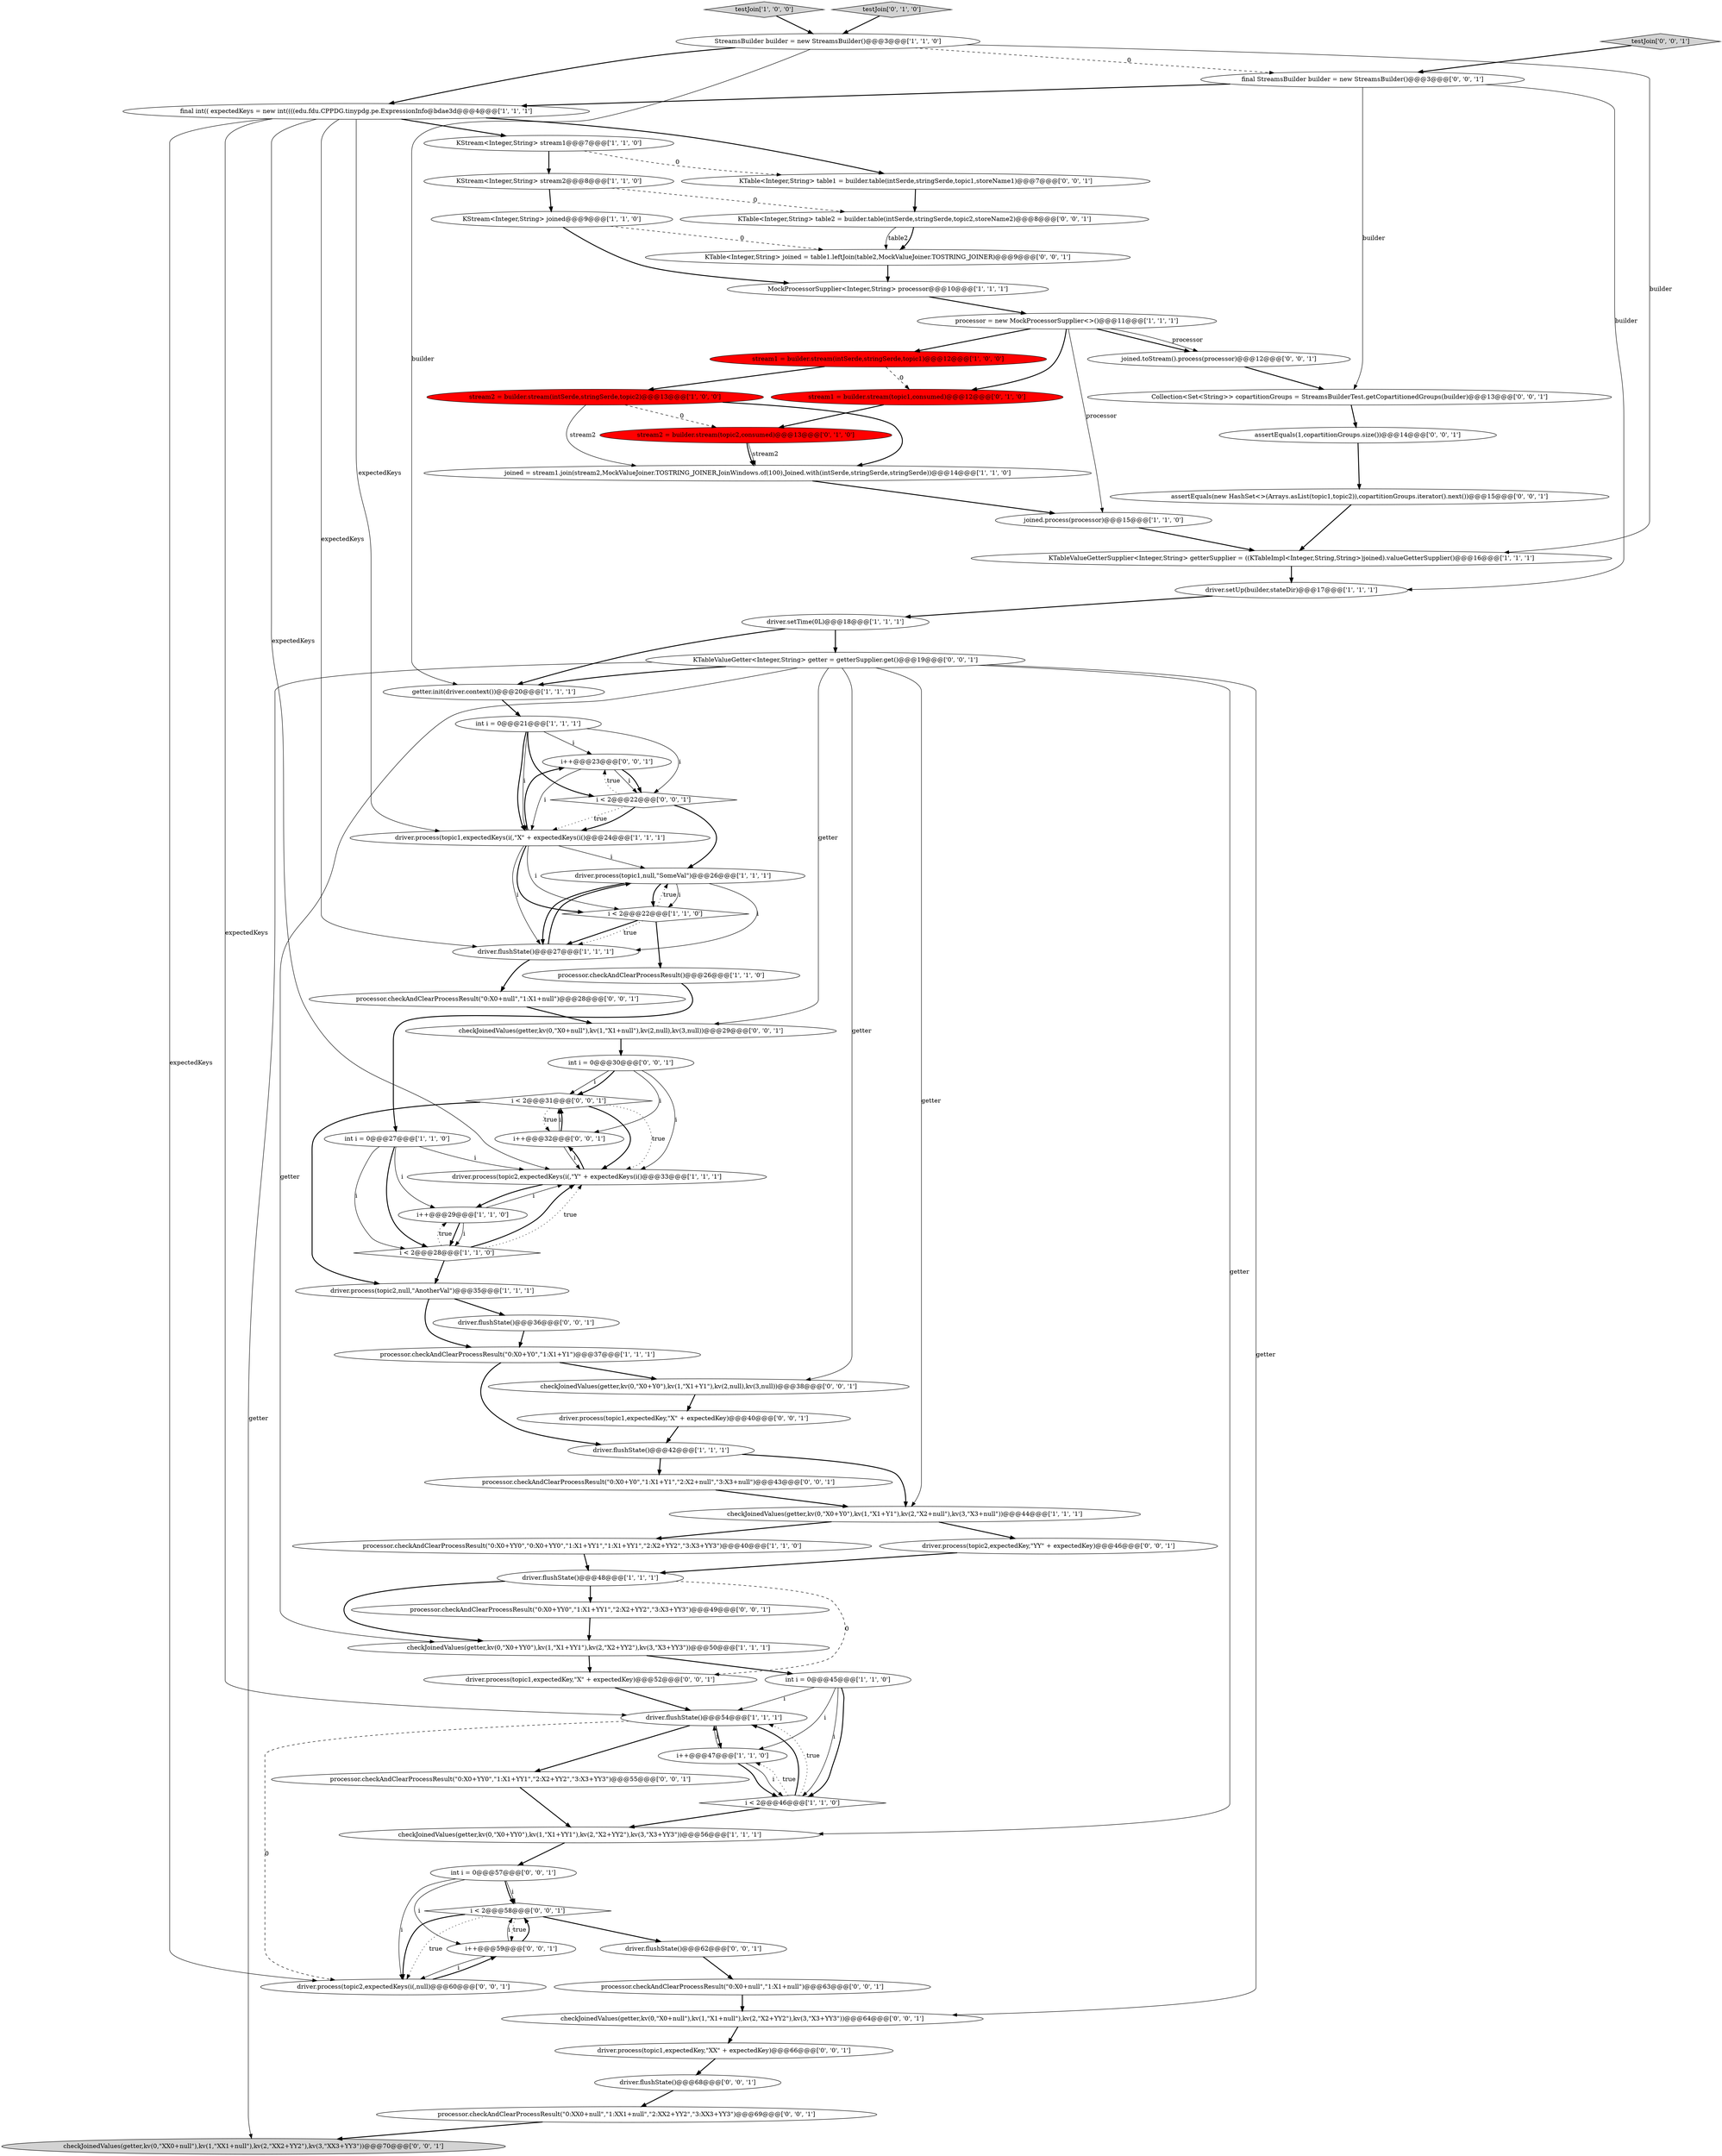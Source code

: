 digraph {
57 [style = filled, label = "Collection<Set<String>> copartitionGroups = StreamsBuilderTest.getCopartitionedGroups(builder)@@@13@@@['0', '0', '1']", fillcolor = white, shape = ellipse image = "AAA0AAABBB3BBB"];
31 [style = filled, label = "driver.flushState()@@@27@@@['1', '1', '1']", fillcolor = white, shape = ellipse image = "AAA0AAABBB1BBB"];
44 [style = filled, label = "driver.process(topic1,expectedKey,\"X\" + expectedKey)@@@40@@@['0', '0', '1']", fillcolor = white, shape = ellipse image = "AAA0AAABBB3BBB"];
60 [style = filled, label = "i < 2@@@31@@@['0', '0', '1']", fillcolor = white, shape = diamond image = "AAA0AAABBB3BBB"];
64 [style = filled, label = "processor.checkAndClearProcessResult(\"0:X0+null\",\"1:X1+null\")@@@63@@@['0', '0', '1']", fillcolor = white, shape = ellipse image = "AAA0AAABBB3BBB"];
26 [style = filled, label = "KTableValueGetterSupplier<Integer,String> getterSupplier = ((KTableImpl<Integer,String,String>)joined).valueGetterSupplier()@@@16@@@['1', '1', '1']", fillcolor = white, shape = ellipse image = "AAA0AAABBB1BBB"];
32 [style = filled, label = "MockProcessorSupplier<Integer,String> processor@@@10@@@['1', '1', '1']", fillcolor = white, shape = ellipse image = "AAA0AAABBB1BBB"];
52 [style = filled, label = "i++@@@23@@@['0', '0', '1']", fillcolor = white, shape = ellipse image = "AAA0AAABBB3BBB"];
65 [style = filled, label = "driver.flushState()@@@68@@@['0', '0', '1']", fillcolor = white, shape = ellipse image = "AAA0AAABBB3BBB"];
76 [style = filled, label = "testJoin['0', '0', '1']", fillcolor = lightgray, shape = diamond image = "AAA0AAABBB3BBB"];
41 [style = filled, label = "i < 2@@@22@@@['0', '0', '1']", fillcolor = white, shape = diamond image = "AAA0AAABBB3BBB"];
10 [style = filled, label = "i++@@@47@@@['1', '1', '0']", fillcolor = white, shape = ellipse image = "AAA0AAABBB1BBB"];
18 [style = filled, label = "StreamsBuilder builder = new StreamsBuilder()@@@3@@@['1', '1', '0']", fillcolor = white, shape = ellipse image = "AAA0AAABBB1BBB"];
63 [style = filled, label = "driver.flushState()@@@36@@@['0', '0', '1']", fillcolor = white, shape = ellipse image = "AAA0AAABBB3BBB"];
68 [style = filled, label = "KTable<Integer,String> table2 = builder.table(intSerde,stringSerde,topic2,storeName2)@@@8@@@['0', '0', '1']", fillcolor = white, shape = ellipse image = "AAA0AAABBB3BBB"];
58 [style = filled, label = "i < 2@@@58@@@['0', '0', '1']", fillcolor = white, shape = diamond image = "AAA0AAABBB3BBB"];
62 [style = filled, label = "processor.checkAndClearProcessResult(\"0:XX0+null\",\"1:XX1+null\",\"2:XX2+YY2\",\"3:XX3+YY3\")@@@69@@@['0', '0', '1']", fillcolor = white, shape = ellipse image = "AAA0AAABBB3BBB"];
23 [style = filled, label = "i < 2@@@22@@@['1', '1', '0']", fillcolor = white, shape = diamond image = "AAA0AAABBB1BBB"];
50 [style = filled, label = "checkJoinedValues(getter,kv(0,\"X0+Y0\"),kv(1,\"X1+Y1\"),kv(2,null),kv(3,null))@@@38@@@['0', '0', '1']", fillcolor = white, shape = ellipse image = "AAA0AAABBB3BBB"];
61 [style = filled, label = "i++@@@32@@@['0', '0', '1']", fillcolor = white, shape = ellipse image = "AAA0AAABBB3BBB"];
72 [style = filled, label = "checkJoinedValues(getter,kv(0,\"X0+null\"),kv(1,\"X1+null\"),kv(2,\"X2+YY2\"),kv(3,\"X3+YY3\"))@@@64@@@['0', '0', '1']", fillcolor = white, shape = ellipse image = "AAA0AAABBB3BBB"];
29 [style = filled, label = "processor = new MockProcessorSupplier<>()@@@11@@@['1', '1', '1']", fillcolor = white, shape = ellipse image = "AAA0AAABBB1BBB"];
33 [style = filled, label = "stream1 = builder.stream(intSerde,stringSerde,topic1)@@@12@@@['1', '0', '0']", fillcolor = red, shape = ellipse image = "AAA1AAABBB1BBB"];
25 [style = filled, label = "testJoin['1', '0', '0']", fillcolor = lightgray, shape = diamond image = "AAA0AAABBB1BBB"];
40 [style = filled, label = "stream1 = builder.stream(topic1,consumed)@@@12@@@['0', '1', '0']", fillcolor = red, shape = ellipse image = "AAA1AAABBB2BBB"];
70 [style = filled, label = "driver.process(topic1,expectedKey,\"X\" + expectedKey)@@@52@@@['0', '0', '1']", fillcolor = white, shape = ellipse image = "AAA0AAABBB3BBB"];
75 [style = filled, label = "processor.checkAndClearProcessResult(\"0:X0+null\",\"1:X1+null\")@@@28@@@['0', '0', '1']", fillcolor = white, shape = ellipse image = "AAA0AAABBB3BBB"];
22 [style = filled, label = "getter.init(driver.context())@@@20@@@['1', '1', '1']", fillcolor = white, shape = ellipse image = "AAA0AAABBB1BBB"];
69 [style = filled, label = "driver.process(topic1,expectedKey,\"XX\" + expectedKey)@@@66@@@['0', '0', '1']", fillcolor = white, shape = ellipse image = "AAA0AAABBB3BBB"];
43 [style = filled, label = "processor.checkAndClearProcessResult(\"0:X0+YY0\",\"1:X1+YY1\",\"2:X2+YY2\",\"3:X3+YY3\")@@@55@@@['0', '0', '1']", fillcolor = white, shape = ellipse image = "AAA0AAABBB3BBB"];
67 [style = filled, label = "processor.checkAndClearProcessResult(\"0:X0+Y0\",\"1:X1+Y1\",\"2:X2+null\",\"3:X3+null\")@@@43@@@['0', '0', '1']", fillcolor = white, shape = ellipse image = "AAA0AAABBB3BBB"];
3 [style = filled, label = "processor.checkAndClearProcessResult()@@@26@@@['1', '1', '0']", fillcolor = white, shape = ellipse image = "AAA0AAABBB1BBB"];
48 [style = filled, label = "assertEquals(1,copartitionGroups.size())@@@14@@@['0', '0', '1']", fillcolor = white, shape = ellipse image = "AAA0AAABBB3BBB"];
15 [style = filled, label = "int i = 0@@@45@@@['1', '1', '0']", fillcolor = white, shape = ellipse image = "AAA0AAABBB1BBB"];
28 [style = filled, label = "KStream<Integer,String> joined@@@9@@@['1', '1', '0']", fillcolor = white, shape = ellipse image = "AAA0AAABBB1BBB"];
21 [style = filled, label = "checkJoinedValues(getter,kv(0,\"X0+Y0\"),kv(1,\"X1+Y1\"),kv(2,\"X2+null\"),kv(3,\"X3+null\"))@@@44@@@['1', '1', '1']", fillcolor = white, shape = ellipse image = "AAA0AAABBB1BBB"];
20 [style = filled, label = "final int(( expectedKeys = new int((((edu.fdu.CPPDG.tinypdg.pe.ExpressionInfo@bdae3d@@@4@@@['1', '1', '1']", fillcolor = white, shape = ellipse image = "AAA0AAABBB1BBB"];
71 [style = filled, label = "checkJoinedValues(getter,kv(0,\"X0+null\"),kv(1,\"X1+null\"),kv(2,null),kv(3,null))@@@29@@@['0', '0', '1']", fillcolor = white, shape = ellipse image = "AAA0AAABBB3BBB"];
13 [style = filled, label = "KStream<Integer,String> stream2@@@8@@@['1', '1', '0']", fillcolor = white, shape = ellipse image = "AAA0AAABBB1BBB"];
73 [style = filled, label = "driver.process(topic2,expectedKey,\"YY\" + expectedKey)@@@46@@@['0', '0', '1']", fillcolor = white, shape = ellipse image = "AAA0AAABBB3BBB"];
16 [style = filled, label = "driver.process(topic1,expectedKeys(i(,\"X\" + expectedKeys(i()@@@24@@@['1', '1', '1']", fillcolor = white, shape = ellipse image = "AAA0AAABBB1BBB"];
47 [style = filled, label = "KTableValueGetter<Integer,String> getter = getterSupplier.get()@@@19@@@['0', '0', '1']", fillcolor = white, shape = ellipse image = "AAA0AAABBB3BBB"];
0 [style = filled, label = "stream2 = builder.stream(intSerde,stringSerde,topic2)@@@13@@@['1', '0', '0']", fillcolor = red, shape = ellipse image = "AAA1AAABBB1BBB"];
66 [style = filled, label = "processor.checkAndClearProcessResult(\"0:X0+YY0\",\"1:X1+YY1\",\"2:X2+YY2\",\"3:X3+YY3\")@@@49@@@['0', '0', '1']", fillcolor = white, shape = ellipse image = "AAA0AAABBB3BBB"];
74 [style = filled, label = "KTable<Integer,String> table1 = builder.table(intSerde,stringSerde,topic1,storeName1)@@@7@@@['0', '0', '1']", fillcolor = white, shape = ellipse image = "AAA0AAABBB3BBB"];
35 [style = filled, label = "i++@@@29@@@['1', '1', '0']", fillcolor = white, shape = ellipse image = "AAA0AAABBB1BBB"];
59 [style = filled, label = "int i = 0@@@57@@@['0', '0', '1']", fillcolor = white, shape = ellipse image = "AAA0AAABBB3BBB"];
17 [style = filled, label = "joined.process(processor)@@@15@@@['1', '1', '0']", fillcolor = white, shape = ellipse image = "AAA0AAABBB1BBB"];
56 [style = filled, label = "i++@@@59@@@['0', '0', '1']", fillcolor = white, shape = ellipse image = "AAA0AAABBB3BBB"];
5 [style = filled, label = "joined = stream1.join(stream2,MockValueJoiner.TOSTRING_JOINER,JoinWindows.of(100),Joined.with(intSerde,stringSerde,stringSerde))@@@14@@@['1', '1', '0']", fillcolor = white, shape = ellipse image = "AAA0AAABBB1BBB"];
37 [style = filled, label = "driver.flushState()@@@54@@@['1', '1', '1']", fillcolor = white, shape = ellipse image = "AAA0AAABBB1BBB"];
39 [style = filled, label = "stream2 = builder.stream(topic2,consumed)@@@13@@@['0', '1', '0']", fillcolor = red, shape = ellipse image = "AAA1AAABBB2BBB"];
7 [style = filled, label = "i < 2@@@28@@@['1', '1', '0']", fillcolor = white, shape = diamond image = "AAA0AAABBB1BBB"];
11 [style = filled, label = "driver.process(topic2,expectedKeys(i(,\"Y\" + expectedKeys(i()@@@33@@@['1', '1', '1']", fillcolor = white, shape = ellipse image = "AAA0AAABBB1BBB"];
9 [style = filled, label = "driver.process(topic2,null,\"AnotherVal\")@@@35@@@['1', '1', '1']", fillcolor = white, shape = ellipse image = "AAA0AAABBB1BBB"];
19 [style = filled, label = "driver.flushState()@@@48@@@['1', '1', '1']", fillcolor = white, shape = ellipse image = "AAA0AAABBB1BBB"];
36 [style = filled, label = "processor.checkAndClearProcessResult(\"0:X0+YY0\",\"0:X0+YY0\",\"1:X1+YY1\",\"1:X1+YY1\",\"2:X2+YY2\",\"3:X3+YY3\")@@@40@@@['1', '1', '0']", fillcolor = white, shape = ellipse image = "AAA0AAABBB1BBB"];
4 [style = filled, label = "checkJoinedValues(getter,kv(0,\"X0+YY0\"),kv(1,\"X1+YY1\"),kv(2,\"X2+YY2\"),kv(3,\"X3+YY3\"))@@@56@@@['1', '1', '1']", fillcolor = white, shape = ellipse image = "AAA0AAABBB1BBB"];
6 [style = filled, label = "int i = 0@@@27@@@['1', '1', '0']", fillcolor = white, shape = ellipse image = "AAA0AAABBB1BBB"];
53 [style = filled, label = "int i = 0@@@30@@@['0', '0', '1']", fillcolor = white, shape = ellipse image = "AAA0AAABBB3BBB"];
54 [style = filled, label = "assertEquals(new HashSet<>(Arrays.asList(topic1,topic2)),copartitionGroups.iterator().next())@@@15@@@['0', '0', '1']", fillcolor = white, shape = ellipse image = "AAA0AAABBB3BBB"];
24 [style = filled, label = "i < 2@@@46@@@['1', '1', '0']", fillcolor = white, shape = diamond image = "AAA0AAABBB1BBB"];
27 [style = filled, label = "driver.setTime(0L)@@@18@@@['1', '1', '1']", fillcolor = white, shape = ellipse image = "AAA0AAABBB1BBB"];
1 [style = filled, label = "driver.process(topic1,null,\"SomeVal\")@@@26@@@['1', '1', '1']", fillcolor = white, shape = ellipse image = "AAA0AAABBB1BBB"];
8 [style = filled, label = "driver.flushState()@@@42@@@['1', '1', '1']", fillcolor = white, shape = ellipse image = "AAA0AAABBB1BBB"];
49 [style = filled, label = "driver.flushState()@@@62@@@['0', '0', '1']", fillcolor = white, shape = ellipse image = "AAA0AAABBB3BBB"];
42 [style = filled, label = "driver.process(topic2,expectedKeys(i(,null)@@@60@@@['0', '0', '1']", fillcolor = white, shape = ellipse image = "AAA0AAABBB3BBB"];
51 [style = filled, label = "final StreamsBuilder builder = new StreamsBuilder()@@@3@@@['0', '0', '1']", fillcolor = white, shape = ellipse image = "AAA0AAABBB3BBB"];
34 [style = filled, label = "driver.setUp(builder,stateDir)@@@17@@@['1', '1', '1']", fillcolor = white, shape = ellipse image = "AAA0AAABBB1BBB"];
12 [style = filled, label = "KStream<Integer,String> stream1@@@7@@@['1', '1', '0']", fillcolor = white, shape = ellipse image = "AAA0AAABBB1BBB"];
14 [style = filled, label = "checkJoinedValues(getter,kv(0,\"X0+YY0\"),kv(1,\"X1+YY1\"),kv(2,\"X2+YY2\"),kv(3,\"X3+YY3\"))@@@50@@@['1', '1', '1']", fillcolor = white, shape = ellipse image = "AAA0AAABBB1BBB"];
2 [style = filled, label = "processor.checkAndClearProcessResult(\"0:X0+Y0\",\"1:X1+Y1\")@@@37@@@['1', '1', '1']", fillcolor = white, shape = ellipse image = "AAA0AAABBB1BBB"];
46 [style = filled, label = "joined.toStream().process(processor)@@@12@@@['0', '0', '1']", fillcolor = white, shape = ellipse image = "AAA0AAABBB3BBB"];
45 [style = filled, label = "KTable<Integer,String> joined = table1.leftJoin(table2,MockValueJoiner.TOSTRING_JOINER)@@@9@@@['0', '0', '1']", fillcolor = white, shape = ellipse image = "AAA0AAABBB3BBB"];
38 [style = filled, label = "testJoin['0', '1', '0']", fillcolor = lightgray, shape = diamond image = "AAA0AAABBB2BBB"];
30 [style = filled, label = "int i = 0@@@21@@@['1', '1', '1']", fillcolor = white, shape = ellipse image = "AAA0AAABBB1BBB"];
55 [style = filled, label = "checkJoinedValues(getter,kv(0,\"XX0+null\"),kv(1,\"XX1+null\"),kv(2,\"XX2+YY2\"),kv(3,\"XX3+YY3\"))@@@70@@@['0', '0', '1']", fillcolor = lightgray, shape = ellipse image = "AAA0AAABBB3BBB"];
60->9 [style = bold, label=""];
16->52 [style = bold, label=""];
44->8 [style = bold, label=""];
76->51 [style = bold, label=""];
53->60 [style = solid, label="i"];
10->24 [style = bold, label=""];
28->45 [style = dashed, label="0"];
50->44 [style = bold, label=""];
61->60 [style = solid, label="i"];
26->34 [style = bold, label=""];
18->26 [style = solid, label="builder"];
65->62 [style = bold, label=""];
70->37 [style = bold, label=""];
62->55 [style = bold, label=""];
31->1 [style = bold, label=""];
59->58 [style = bold, label=""];
22->30 [style = bold, label=""];
37->42 [style = dashed, label="0"];
1->23 [style = bold, label=""];
9->63 [style = bold, label=""];
43->4 [style = bold, label=""];
52->16 [style = solid, label="i"];
48->54 [style = bold, label=""];
33->0 [style = bold, label=""];
7->9 [style = bold, label=""];
47->22 [style = bold, label=""];
47->14 [style = solid, label="getter"];
4->59 [style = bold, label=""];
12->74 [style = dashed, label="0"];
37->43 [style = bold, label=""];
51->34 [style = solid, label="builder"];
21->36 [style = bold, label=""];
68->45 [style = solid, label="table2"];
29->46 [style = bold, label=""];
20->31 [style = solid, label="expectedKeys"];
19->70 [style = dashed, label="0"];
53->60 [style = bold, label=""];
1->31 [style = bold, label=""];
35->7 [style = bold, label=""];
20->42 [style = solid, label="expectedKeys"];
21->73 [style = bold, label=""];
54->26 [style = bold, label=""];
15->10 [style = solid, label="i"];
60->11 [style = dotted, label="true"];
30->52 [style = solid, label="i"];
49->64 [style = bold, label=""];
7->11 [style = bold, label=""];
30->41 [style = bold, label=""];
9->2 [style = bold, label=""];
63->2 [style = bold, label=""];
51->57 [style = solid, label="builder"];
18->22 [style = solid, label="builder"];
23->3 [style = bold, label=""];
6->7 [style = solid, label="i"];
39->5 [style = solid, label="stream2"];
5->17 [style = bold, label=""];
27->22 [style = bold, label=""];
61->11 [style = solid, label="i"];
56->58 [style = bold, label=""];
18->20 [style = bold, label=""];
38->18 [style = bold, label=""];
23->1 [style = dotted, label="true"];
42->56 [style = bold, label=""];
8->67 [style = bold, label=""];
16->1 [style = solid, label="i"];
53->11 [style = solid, label="i"];
15->24 [style = solid, label="i"];
68->45 [style = bold, label=""];
58->42 [style = bold, label=""];
7->35 [style = dotted, label="true"];
29->40 [style = bold, label=""];
47->72 [style = solid, label="getter"];
14->15 [style = bold, label=""];
20->11 [style = solid, label="expectedKeys"];
20->74 [style = bold, label=""];
11->61 [style = bold, label=""];
27->47 [style = bold, label=""];
6->7 [style = bold, label=""];
15->37 [style = solid, label="i"];
73->19 [style = bold, label=""];
18->51 [style = dashed, label="0"];
23->31 [style = bold, label=""];
64->72 [style = bold, label=""];
47->71 [style = solid, label="getter"];
53->61 [style = solid, label="i"];
72->69 [style = bold, label=""];
35->7 [style = solid, label="i"];
56->42 [style = solid, label="i"];
37->10 [style = bold, label=""];
39->5 [style = bold, label=""];
58->56 [style = dotted, label="true"];
52->41 [style = solid, label="i"];
41->16 [style = dotted, label="true"];
25->18 [style = bold, label=""];
52->41 [style = bold, label=""];
16->31 [style = solid, label="i"];
45->32 [style = bold, label=""];
30->16 [style = solid, label="i"];
3->6 [style = bold, label=""];
16->23 [style = bold, label=""];
6->35 [style = solid, label="i"];
58->49 [style = bold, label=""];
51->20 [style = bold, label=""];
71->53 [style = bold, label=""];
28->32 [style = bold, label=""];
1->23 [style = solid, label="i"];
12->13 [style = bold, label=""];
13->68 [style = dashed, label="0"];
40->39 [style = bold, label=""];
19->14 [style = bold, label=""];
19->66 [style = bold, label=""];
7->11 [style = dotted, label="true"];
47->4 [style = solid, label="getter"];
59->58 [style = solid, label="i"];
74->68 [style = bold, label=""];
58->42 [style = dotted, label="true"];
41->16 [style = bold, label=""];
41->52 [style = dotted, label="true"];
60->61 [style = dotted, label="true"];
47->50 [style = solid, label="getter"];
30->41 [style = solid, label="i"];
46->57 [style = bold, label=""];
36->19 [style = bold, label=""];
0->5 [style = bold, label=""];
31->75 [style = bold, label=""];
20->16 [style = solid, label="expectedKeys"];
69->65 [style = bold, label=""];
47->21 [style = solid, label="getter"];
17->26 [style = bold, label=""];
33->40 [style = dashed, label="0"];
61->60 [style = bold, label=""];
47->55 [style = solid, label="getter"];
14->70 [style = bold, label=""];
0->5 [style = solid, label="stream2"];
59->56 [style = solid, label="i"];
56->58 [style = solid, label="i"];
29->46 [style = solid, label="processor"];
41->1 [style = bold, label=""];
16->23 [style = solid, label="i"];
1->31 [style = solid, label="i"];
0->39 [style = dashed, label="0"];
67->21 [style = bold, label=""];
2->50 [style = bold, label=""];
11->35 [style = bold, label=""];
57->48 [style = bold, label=""];
32->29 [style = bold, label=""];
24->10 [style = dotted, label="true"];
29->33 [style = bold, label=""];
24->4 [style = bold, label=""];
10->24 [style = solid, label="i"];
6->11 [style = solid, label="i"];
29->17 [style = solid, label="processor"];
10->37 [style = solid, label="i"];
15->24 [style = bold, label=""];
20->12 [style = bold, label=""];
24->37 [style = bold, label=""];
24->37 [style = dotted, label="true"];
8->21 [style = bold, label=""];
75->71 [style = bold, label=""];
60->11 [style = bold, label=""];
35->11 [style = solid, label="i"];
66->14 [style = bold, label=""];
30->16 [style = bold, label=""];
59->42 [style = solid, label="i"];
23->31 [style = dotted, label="true"];
2->8 [style = bold, label=""];
13->28 [style = bold, label=""];
34->27 [style = bold, label=""];
20->37 [style = solid, label="expectedKeys"];
}
